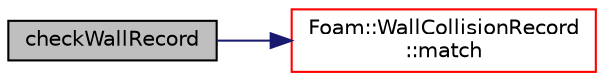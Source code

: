 digraph "checkWallRecord"
{
  bgcolor="transparent";
  edge [fontname="Helvetica",fontsize="10",labelfontname="Helvetica",labelfontsize="10"];
  node [fontname="Helvetica",fontsize="10",shape=record];
  rankdir="LR";
  Node1 [label="checkWallRecord",height=0.2,width=0.4,color="black", fillcolor="grey75", style="filled", fontcolor="black"];
  Node1 -> Node2 [color="midnightblue",fontsize="10",style="solid",fontname="Helvetica"];
  Node2 [label="Foam::WallCollisionRecord\l::match",height=0.2,width=0.4,color="red",URL="$a02838.html#a36daa36eac6b6a0fda30b60cc00e5e96"];
}
